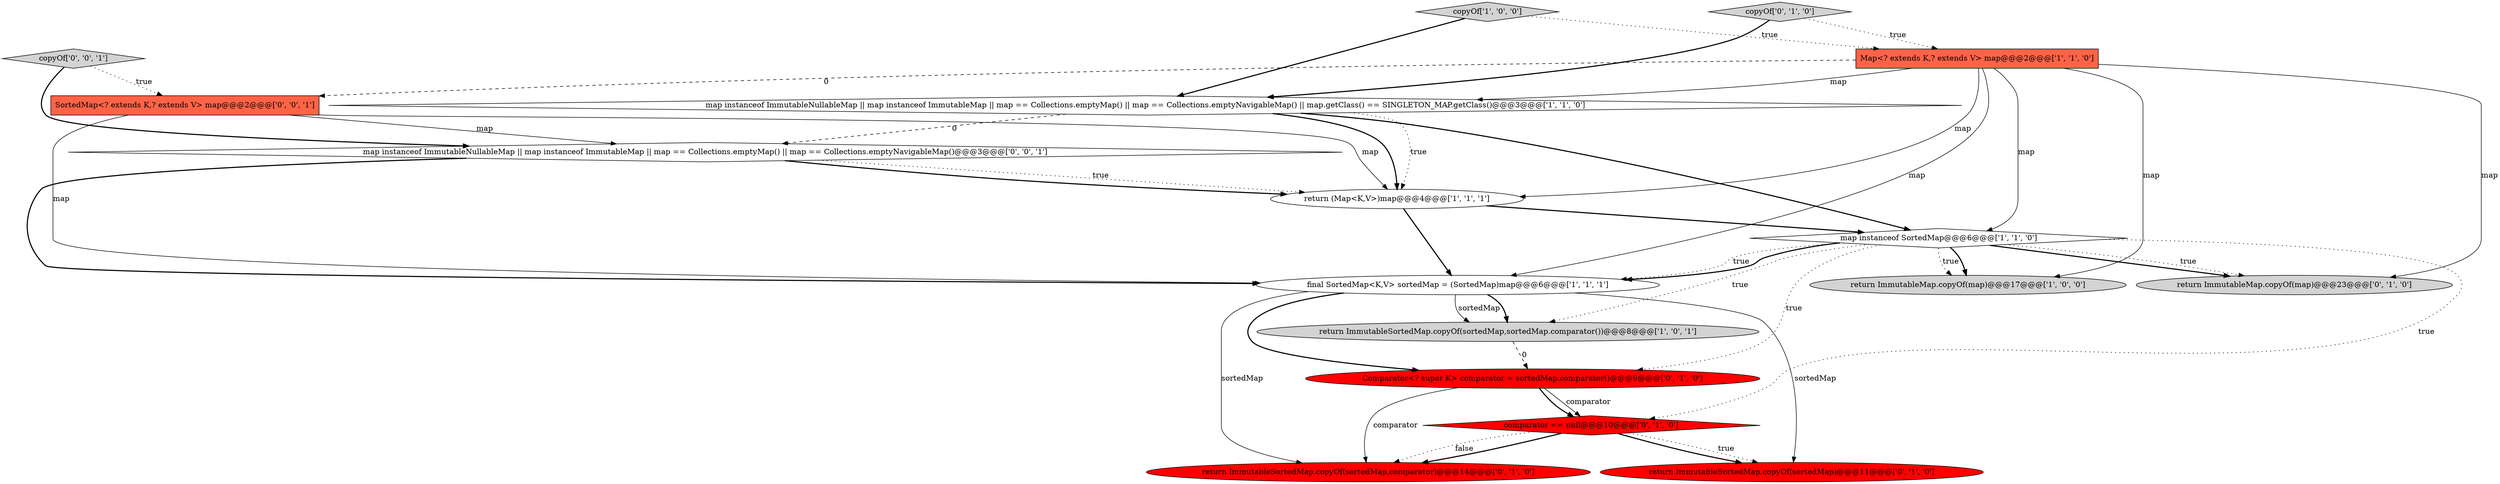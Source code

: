 digraph {
2 [style = filled, label = "Map<? extends K,? extends V> map@@@2@@@['1', '1', '0']", fillcolor = tomato, shape = box image = "AAA0AAABBB1BBB"];
6 [style = filled, label = "return ImmutableSortedMap.copyOf(sortedMap,sortedMap.comparator())@@@8@@@['1', '0', '1']", fillcolor = lightgray, shape = ellipse image = "AAA0AAABBB1BBB"];
3 [style = filled, label = "map instanceof ImmutableNullableMap || map instanceof ImmutableMap || map == Collections.emptyMap() || map == Collections.emptyNavigableMap() || map.getClass() == SINGLETON_MAP.getClass()@@@3@@@['1', '1', '0']", fillcolor = white, shape = diamond image = "AAA0AAABBB1BBB"];
12 [style = filled, label = "comparator == null@@@10@@@['0', '1', '0']", fillcolor = red, shape = diamond image = "AAA1AAABBB2BBB"];
15 [style = filled, label = "SortedMap<? extends K,? extends V> map@@@2@@@['0', '0', '1']", fillcolor = tomato, shape = box image = "AAA0AAABBB3BBB"];
5 [style = filled, label = "map instanceof SortedMap@@@6@@@['1', '1', '0']", fillcolor = white, shape = diamond image = "AAA0AAABBB1BBB"];
9 [style = filled, label = "Comparator<? super K> comparator = sortedMap.comparator()@@@9@@@['0', '1', '0']", fillcolor = red, shape = ellipse image = "AAA1AAABBB2BBB"];
7 [style = filled, label = "return ImmutableMap.copyOf(map)@@@17@@@['1', '0', '0']", fillcolor = lightgray, shape = ellipse image = "AAA0AAABBB1BBB"];
1 [style = filled, label = "final SortedMap<K,V> sortedMap = (SortedMap)map@@@6@@@['1', '1', '1']", fillcolor = white, shape = ellipse image = "AAA0AAABBB1BBB"];
4 [style = filled, label = "return (Map<K,V>)map@@@4@@@['1', '1', '1']", fillcolor = white, shape = ellipse image = "AAA0AAABBB1BBB"];
8 [style = filled, label = "return ImmutableMap.copyOf(map)@@@23@@@['0', '1', '0']", fillcolor = lightgray, shape = ellipse image = "AAA0AAABBB2BBB"];
0 [style = filled, label = "copyOf['1', '0', '0']", fillcolor = lightgray, shape = diamond image = "AAA0AAABBB1BBB"];
11 [style = filled, label = "copyOf['0', '1', '0']", fillcolor = lightgray, shape = diamond image = "AAA0AAABBB2BBB"];
13 [style = filled, label = "return ImmutableSortedMap.copyOf(sortedMap,comparator)@@@14@@@['0', '1', '0']", fillcolor = red, shape = ellipse image = "AAA1AAABBB2BBB"];
16 [style = filled, label = "map instanceof ImmutableNullableMap || map instanceof ImmutableMap || map == Collections.emptyMap() || map == Collections.emptyNavigableMap()@@@3@@@['0', '0', '1']", fillcolor = white, shape = diamond image = "AAA0AAABBB3BBB"];
10 [style = filled, label = "return ImmutableSortedMap.copyOf(sortedMap)@@@11@@@['0', '1', '0']", fillcolor = red, shape = ellipse image = "AAA1AAABBB2BBB"];
14 [style = filled, label = "copyOf['0', '0', '1']", fillcolor = lightgray, shape = diamond image = "AAA0AAABBB3BBB"];
0->3 [style = bold, label=""];
14->16 [style = bold, label=""];
5->8 [style = bold, label=""];
1->6 [style = solid, label="sortedMap"];
2->5 [style = solid, label="map"];
9->12 [style = solid, label="comparator"];
1->10 [style = solid, label="sortedMap"];
15->4 [style = solid, label="map"];
5->1 [style = dotted, label="true"];
6->9 [style = dashed, label="0"];
5->6 [style = dotted, label="true"];
3->4 [style = dotted, label="true"];
2->3 [style = solid, label="map"];
5->12 [style = dotted, label="true"];
16->4 [style = dotted, label="true"];
2->8 [style = solid, label="map"];
15->1 [style = solid, label="map"];
3->4 [style = bold, label=""];
1->13 [style = solid, label="sortedMap"];
1->9 [style = bold, label=""];
2->15 [style = dashed, label="0"];
9->13 [style = solid, label="comparator"];
12->13 [style = bold, label=""];
5->1 [style = bold, label=""];
14->15 [style = dotted, label="true"];
2->7 [style = solid, label="map"];
11->2 [style = dotted, label="true"];
3->5 [style = bold, label=""];
1->6 [style = bold, label=""];
12->10 [style = bold, label=""];
12->10 [style = dotted, label="true"];
16->1 [style = bold, label=""];
11->3 [style = bold, label=""];
2->1 [style = solid, label="map"];
15->16 [style = solid, label="map"];
5->7 [style = dotted, label="true"];
2->4 [style = solid, label="map"];
5->9 [style = dotted, label="true"];
5->7 [style = bold, label=""];
4->1 [style = bold, label=""];
9->12 [style = bold, label=""];
0->2 [style = dotted, label="true"];
5->8 [style = dotted, label="true"];
16->4 [style = bold, label=""];
4->5 [style = bold, label=""];
3->16 [style = dashed, label="0"];
12->13 [style = dotted, label="false"];
}
